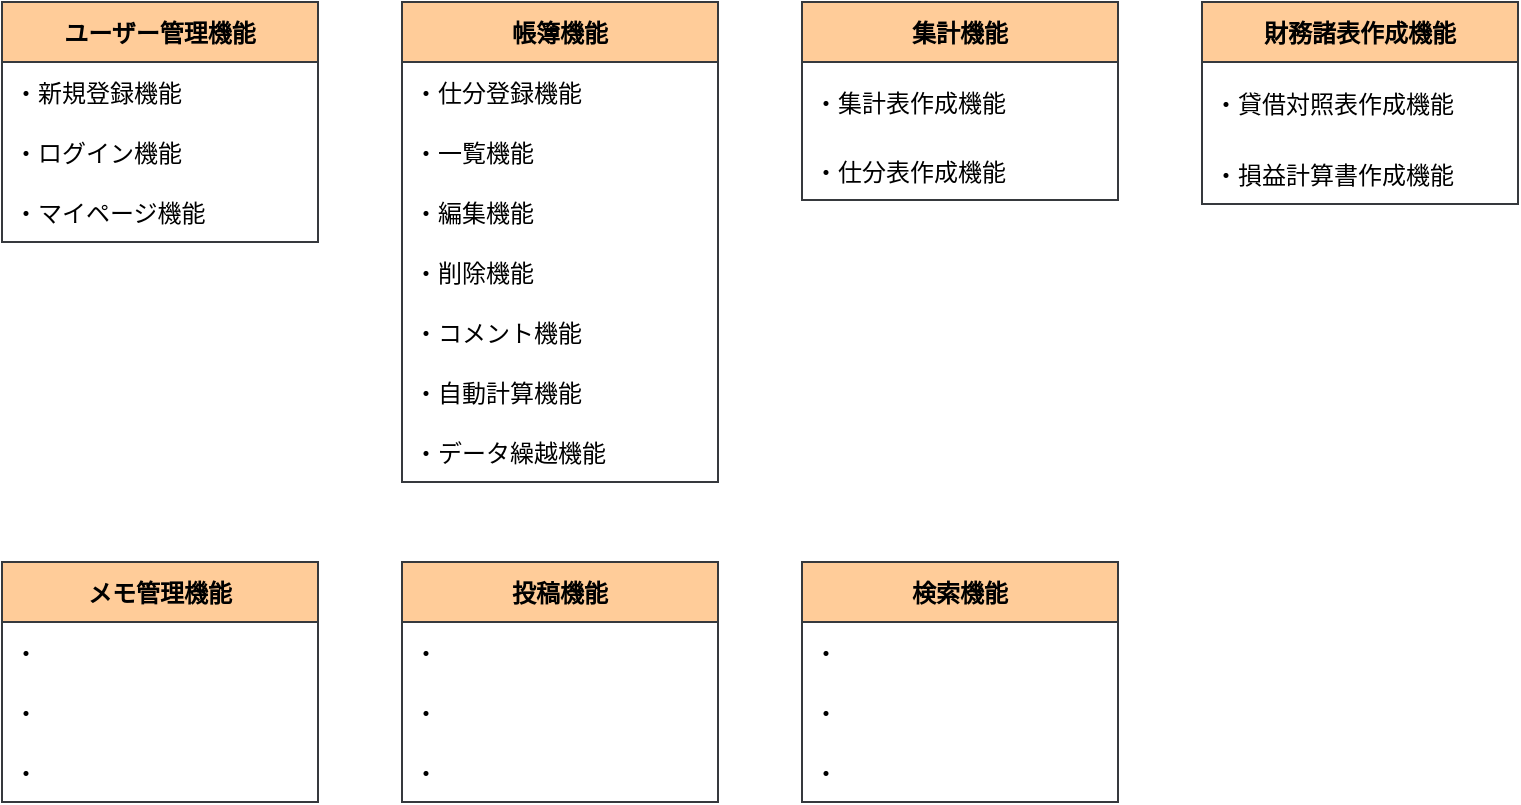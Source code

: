 <mxfile>
    <diagram id="p1u-OxG9MVdvy6Zr8ZLd" name="機能一覧">
        <mxGraphModel dx="543" dy="947" grid="1" gridSize="10" guides="1" tooltips="1" connect="1" arrows="1" fold="1" page="1" pageScale="1" pageWidth="827" pageHeight="1169" background="#ffffff" math="0" shadow="0">
            <root>
                <mxCell id="0"/>
                <mxCell id="1" parent="0"/>
                <mxCell id="6" value="ユーザー管理機能" style="swimlane;fontStyle=1;childLayout=stackLayout;horizontal=1;startSize=30;horizontalStack=0;resizeParent=1;resizeParentMax=0;resizeLast=0;collapsible=1;marginBottom=0;fontFamily=Helvetica;fontSize=12;strokeColor=#36393d;fillColor=#ffcc99;fontColor=#000000;" parent="1" vertex="1">
                    <mxGeometry x="40" y="200" width="158" height="120" as="geometry"/>
                </mxCell>
                <mxCell id="7" value="・新規登録機能" style="text;strokeColor=none;fillColor=none;align=left;verticalAlign=middle;spacingLeft=4;spacingRight=4;overflow=hidden;points=[[0,0.5],[1,0.5]];portConstraint=eastwest;rotatable=0;fontFamily=Helvetica;fontSize=12;fontColor=#000000;startSize=30;" parent="6" vertex="1">
                    <mxGeometry y="30" width="158" height="30" as="geometry"/>
                </mxCell>
                <mxCell id="8" value="・ログイン機能" style="text;strokeColor=none;fillColor=none;align=left;verticalAlign=middle;spacingLeft=4;spacingRight=4;overflow=hidden;points=[[0,0.5],[1,0.5]];portConstraint=eastwest;rotatable=0;fontFamily=Helvetica;fontSize=12;fontColor=#000000;startSize=30;" parent="6" vertex="1">
                    <mxGeometry y="60" width="158" height="30" as="geometry"/>
                </mxCell>
                <mxCell id="9" value="・マイページ機能" style="text;strokeColor=none;fillColor=none;align=left;verticalAlign=middle;spacingLeft=4;spacingRight=4;overflow=hidden;points=[[0,0.5],[1,0.5]];portConstraint=eastwest;rotatable=0;fontFamily=Helvetica;fontSize=12;fontColor=#000000;startSize=30;" parent="6" vertex="1">
                    <mxGeometry y="90" width="158" height="30" as="geometry"/>
                </mxCell>
                <mxCell id="10" value="財務諸表作成機能" style="swimlane;fontStyle=1;childLayout=stackLayout;horizontal=1;startSize=30;horizontalStack=0;resizeParent=1;resizeParentMax=0;resizeLast=0;collapsible=1;marginBottom=0;fontFamily=Helvetica;fontSize=12;strokeColor=#36393d;fillColor=#ffcc99;fontColor=#000000;" parent="1" vertex="1">
                    <mxGeometry x="640" y="200" width="158" height="101" as="geometry"/>
                </mxCell>
                <mxCell id="11" value="・貸借対照表作成機能" style="text;strokeColor=none;fillColor=none;align=left;verticalAlign=middle;spacingLeft=4;spacingRight=4;overflow=hidden;points=[[0,0.5],[1,0.5]];portConstraint=eastwest;rotatable=0;fontFamily=Helvetica;fontSize=12;fontColor=#000000;startSize=30;" parent="10" vertex="1">
                    <mxGeometry y="30" width="158" height="41" as="geometry"/>
                </mxCell>
                <mxCell id="12" value="・損益計算書作成機能" style="text;strokeColor=none;fillColor=none;align=left;verticalAlign=middle;spacingLeft=4;spacingRight=4;overflow=hidden;points=[[0,0.5],[1,0.5]];portConstraint=eastwest;rotatable=0;fontFamily=Helvetica;fontSize=12;fontColor=#000000;startSize=30;" parent="10" vertex="1">
                    <mxGeometry y="71" width="158" height="30" as="geometry"/>
                </mxCell>
                <mxCell id="14" value="帳簿機能" style="swimlane;fontStyle=1;childLayout=stackLayout;horizontal=1;startSize=30;horizontalStack=0;resizeParent=1;resizeParentMax=0;resizeLast=0;collapsible=1;marginBottom=0;fontFamily=Helvetica;fontSize=12;strokeColor=#36393d;fillColor=#ffcc99;fontColor=#000000;" parent="1" vertex="1">
                    <mxGeometry x="240" y="200" width="158" height="240" as="geometry"/>
                </mxCell>
                <mxCell id="15" value="・仕分登録機能" style="text;strokeColor=none;fillColor=none;align=left;verticalAlign=middle;spacingLeft=4;spacingRight=4;overflow=hidden;points=[[0,0.5],[1,0.5]];portConstraint=eastwest;rotatable=0;fontFamily=Helvetica;fontSize=12;fontColor=#000000;startSize=30;" parent="14" vertex="1">
                    <mxGeometry y="30" width="158" height="30" as="geometry"/>
                </mxCell>
                <mxCell id="16" value="・一覧機能" style="text;strokeColor=none;fillColor=none;align=left;verticalAlign=middle;spacingLeft=4;spacingRight=4;overflow=hidden;points=[[0,0.5],[1,0.5]];portConstraint=eastwest;rotatable=0;fontFamily=Helvetica;fontSize=12;fontColor=#000000;startSize=30;" parent="14" vertex="1">
                    <mxGeometry y="60" width="158" height="30" as="geometry"/>
                </mxCell>
                <mxCell id="17" value="・編集機能" style="text;strokeColor=none;fillColor=none;align=left;verticalAlign=middle;spacingLeft=4;spacingRight=4;overflow=hidden;points=[[0,0.5],[1,0.5]];portConstraint=eastwest;rotatable=0;fontFamily=Helvetica;fontSize=12;fontColor=#000000;startSize=30;" parent="14" vertex="1">
                    <mxGeometry y="90" width="158" height="30" as="geometry"/>
                </mxCell>
                <mxCell id="26" value="・削除機能" style="text;strokeColor=none;fillColor=none;align=left;verticalAlign=middle;spacingLeft=4;spacingRight=4;overflow=hidden;points=[[0,0.5],[1,0.5]];portConstraint=eastwest;rotatable=0;fontFamily=Helvetica;fontSize=12;fontColor=#000000;startSize=30;" parent="14" vertex="1">
                    <mxGeometry y="120" width="158" height="30" as="geometry"/>
                </mxCell>
                <mxCell id="27" value="・コメント機能" style="text;strokeColor=none;fillColor=none;align=left;verticalAlign=middle;spacingLeft=4;spacingRight=4;overflow=hidden;points=[[0,0.5],[1,0.5]];portConstraint=eastwest;rotatable=0;fontFamily=Helvetica;fontSize=12;fontColor=#000000;startSize=30;" parent="14" vertex="1">
                    <mxGeometry y="150" width="158" height="30" as="geometry"/>
                </mxCell>
                <mxCell id="28" value="・自動計算機能" style="text;strokeColor=none;fillColor=none;align=left;verticalAlign=middle;spacingLeft=4;spacingRight=4;overflow=hidden;points=[[0,0.5],[1,0.5]];portConstraint=eastwest;rotatable=0;fontFamily=Helvetica;fontSize=12;fontColor=#000000;startSize=30;" parent="14" vertex="1">
                    <mxGeometry y="180" width="158" height="30" as="geometry"/>
                </mxCell>
                <mxCell id="29" value="・データ繰越機能" style="text;strokeColor=none;fillColor=none;align=left;verticalAlign=middle;spacingLeft=4;spacingRight=4;overflow=hidden;points=[[0,0.5],[1,0.5]];portConstraint=eastwest;rotatable=0;fontFamily=Helvetica;fontSize=12;fontColor=#000000;startSize=30;" parent="14" vertex="1">
                    <mxGeometry y="210" width="158" height="30" as="geometry"/>
                </mxCell>
                <mxCell id="18" value="メモ管理機能" style="swimlane;fontStyle=1;childLayout=stackLayout;horizontal=1;startSize=30;horizontalStack=0;resizeParent=1;resizeParentMax=0;resizeLast=0;collapsible=1;marginBottom=0;fontFamily=Helvetica;fontSize=12;strokeColor=#36393d;fillColor=#ffcc99;fontColor=#000000;" parent="1" vertex="1">
                    <mxGeometry x="40" y="480" width="158" height="120" as="geometry"/>
                </mxCell>
                <mxCell id="19" value="・" style="text;strokeColor=none;fillColor=none;align=left;verticalAlign=middle;spacingLeft=4;spacingRight=4;overflow=hidden;points=[[0,0.5],[1,0.5]];portConstraint=eastwest;rotatable=0;fontFamily=Helvetica;fontSize=12;fontColor=#000000;startSize=30;" parent="18" vertex="1">
                    <mxGeometry y="30" width="158" height="30" as="geometry"/>
                </mxCell>
                <mxCell id="20" value="・" style="text;strokeColor=none;fillColor=none;align=left;verticalAlign=middle;spacingLeft=4;spacingRight=4;overflow=hidden;points=[[0,0.5],[1,0.5]];portConstraint=eastwest;rotatable=0;fontFamily=Helvetica;fontSize=12;fontColor=#000000;startSize=30;" parent="18" vertex="1">
                    <mxGeometry y="60" width="158" height="30" as="geometry"/>
                </mxCell>
                <mxCell id="21" value="・" style="text;strokeColor=none;fillColor=none;align=left;verticalAlign=middle;spacingLeft=4;spacingRight=4;overflow=hidden;points=[[0,0.5],[1,0.5]];portConstraint=eastwest;rotatable=0;fontFamily=Helvetica;fontSize=12;fontColor=#000000;startSize=30;" parent="18" vertex="1">
                    <mxGeometry y="90" width="158" height="30" as="geometry"/>
                </mxCell>
                <mxCell id="22" value="集計機能" style="swimlane;fontStyle=1;childLayout=stackLayout;horizontal=1;startSize=30;horizontalStack=0;resizeParent=1;resizeParentMax=0;resizeLast=0;collapsible=1;marginBottom=0;fontFamily=Helvetica;fontSize=12;strokeColor=#36393d;fillColor=#ffcc99;fontColor=#000000;" parent="1" vertex="1">
                    <mxGeometry x="440" y="200" width="158" height="99" as="geometry"/>
                </mxCell>
                <mxCell id="23" value="・集計表作成機能" style="text;strokeColor=none;fillColor=none;align=left;verticalAlign=middle;spacingLeft=4;spacingRight=4;overflow=hidden;points=[[0,0.5],[1,0.5]];portConstraint=eastwest;rotatable=0;fontFamily=Helvetica;fontSize=12;fontColor=#000000;startSize=30;" parent="22" vertex="1">
                    <mxGeometry y="30" width="158" height="40" as="geometry"/>
                </mxCell>
                <mxCell id="42" value="・仕分表作成機能" style="text;strokeColor=none;fillColor=none;align=left;verticalAlign=middle;spacingLeft=4;spacingRight=4;overflow=hidden;points=[[0,0.5],[1,0.5]];portConstraint=eastwest;rotatable=0;fontFamily=Helvetica;fontSize=12;fontColor=#000000;startSize=30;" vertex="1" parent="22">
                    <mxGeometry y="70" width="158" height="29" as="geometry"/>
                </mxCell>
                <mxCell id="30" value="投稿機能" style="swimlane;fontStyle=1;childLayout=stackLayout;horizontal=1;startSize=30;horizontalStack=0;resizeParent=1;resizeParentMax=0;resizeLast=0;collapsible=1;marginBottom=0;fontFamily=Helvetica;fontSize=12;strokeColor=#36393d;fillColor=#ffcc99;fontColor=#000000;" parent="1" vertex="1">
                    <mxGeometry x="240" y="480" width="158" height="120" as="geometry"/>
                </mxCell>
                <mxCell id="31" value="・" style="text;strokeColor=none;fillColor=none;align=left;verticalAlign=middle;spacingLeft=4;spacingRight=4;overflow=hidden;points=[[0,0.5],[1,0.5]];portConstraint=eastwest;rotatable=0;fontFamily=Helvetica;fontSize=12;fontColor=#000000;startSize=30;" parent="30" vertex="1">
                    <mxGeometry y="30" width="158" height="30" as="geometry"/>
                </mxCell>
                <mxCell id="32" value="・" style="text;strokeColor=none;fillColor=none;align=left;verticalAlign=middle;spacingLeft=4;spacingRight=4;overflow=hidden;points=[[0,0.5],[1,0.5]];portConstraint=eastwest;rotatable=0;fontFamily=Helvetica;fontSize=12;fontColor=#000000;startSize=30;" parent="30" vertex="1">
                    <mxGeometry y="60" width="158" height="30" as="geometry"/>
                </mxCell>
                <mxCell id="33" value="・" style="text;strokeColor=none;fillColor=none;align=left;verticalAlign=middle;spacingLeft=4;spacingRight=4;overflow=hidden;points=[[0,0.5],[1,0.5]];portConstraint=eastwest;rotatable=0;fontFamily=Helvetica;fontSize=12;fontColor=#000000;startSize=30;" parent="30" vertex="1">
                    <mxGeometry y="90" width="158" height="30" as="geometry"/>
                </mxCell>
                <mxCell id="38" value="検索機能" style="swimlane;fontStyle=1;childLayout=stackLayout;horizontal=1;startSize=30;horizontalStack=0;resizeParent=1;resizeParentMax=0;resizeLast=0;collapsible=1;marginBottom=0;fontFamily=Helvetica;fontSize=12;strokeColor=#36393d;fillColor=#ffcc99;fontColor=#000000;" parent="1" vertex="1">
                    <mxGeometry x="440" y="480" width="158" height="120" as="geometry"/>
                </mxCell>
                <mxCell id="39" value="・" style="text;strokeColor=none;fillColor=none;align=left;verticalAlign=middle;spacingLeft=4;spacingRight=4;overflow=hidden;points=[[0,0.5],[1,0.5]];portConstraint=eastwest;rotatable=0;fontFamily=Helvetica;fontSize=12;fontColor=#000000;startSize=30;" parent="38" vertex="1">
                    <mxGeometry y="30" width="158" height="30" as="geometry"/>
                </mxCell>
                <mxCell id="40" value="・" style="text;strokeColor=none;fillColor=none;align=left;verticalAlign=middle;spacingLeft=4;spacingRight=4;overflow=hidden;points=[[0,0.5],[1,0.5]];portConstraint=eastwest;rotatable=0;fontFamily=Helvetica;fontSize=12;fontColor=#000000;startSize=30;" parent="38" vertex="1">
                    <mxGeometry y="60" width="158" height="30" as="geometry"/>
                </mxCell>
                <mxCell id="41" value="・" style="text;strokeColor=none;fillColor=none;align=left;verticalAlign=middle;spacingLeft=4;spacingRight=4;overflow=hidden;points=[[0,0.5],[1,0.5]];portConstraint=eastwest;rotatable=0;fontFamily=Helvetica;fontSize=12;fontColor=#000000;startSize=30;" parent="38" vertex="1">
                    <mxGeometry y="90" width="158" height="30" as="geometry"/>
                </mxCell>
            </root>
        </mxGraphModel>
    </diagram>
    <diagram id="q282fwEJMZkLWkkRL0Ae" name="ER図">
        <mxGraphModel dx="855" dy="947" grid="1" gridSize="10" guides="1" tooltips="1" connect="1" arrows="1" fold="1" page="1" pageScale="1" pageWidth="827" pageHeight="1169" background="#ffffff" math="0" shadow="0">
            <root>
                <mxCell id="eegR__vz5L14NArXy21z-0"/>
                <mxCell id="eegR__vz5L14NArXy21z-1" parent="eegR__vz5L14NArXy21z-0"/>
                <mxCell id="YVtizu-NcN1rJHXgqdn3-43" style="edgeStyle=none;html=1;entryX=-0.002;entryY=-0.053;entryDx=0;entryDy=0;entryPerimeter=0;startArrow=ERone;startFill=0;endArrow=ERoneToMany;endFill=0;startSize=10;endSize=10;strokeColor=#000000;" edge="1" parent="eegR__vz5L14NArXy21z-1" target="YVtizu-NcN1rJHXgqdn3-31">
                    <mxGeometry relative="1" as="geometry">
                        <mxPoint x="420" y="280" as="sourcePoint"/>
                        <Array as="points">
                            <mxPoint x="420" y="478"/>
                        </Array>
                    </mxGeometry>
                </mxCell>
                <mxCell id="Yt50TK3ZC0SGg394hoFz-0" value="users" style="shape=table;startSize=30;container=1;collapsible=1;childLayout=tableLayout;fixedRows=1;rowLines=0;fontStyle=1;align=center;resizeLast=1;strokeColor=#36393d;fillColor=#cdeb8b;fontColor=#000000;portConstraintRotation=0;resizeLastRow=1;" parent="eegR__vz5L14NArXy21z-1" vertex="1">
                    <mxGeometry x="280" y="40" width="198" height="240" as="geometry"/>
                </mxCell>
                <mxCell id="Yt50TK3ZC0SGg394hoFz-1" value="" style="shape=partialRectangle;collapsible=0;dropTarget=0;pointerEvents=0;fillColor=none;top=0;left=0;bottom=1;right=0;points=[[0,0.5],[1,0.5]];portConstraint=eastwest;strokeColor=#000000;fontColor=#000000;" parent="Yt50TK3ZC0SGg394hoFz-0" vertex="1">
                    <mxGeometry y="30" width="198" height="30" as="geometry"/>
                </mxCell>
                <mxCell id="Yt50TK3ZC0SGg394hoFz-2" value="PK" style="shape=partialRectangle;connectable=0;fillColor=none;top=0;left=0;bottom=0;right=0;fontStyle=1;overflow=hidden;strokeColor=#000000;fontColor=#000000;" parent="Yt50TK3ZC0SGg394hoFz-1" vertex="1">
                    <mxGeometry width="30" height="30" as="geometry">
                        <mxRectangle width="30" height="30" as="alternateBounds"/>
                    </mxGeometry>
                </mxCell>
                <mxCell id="Yt50TK3ZC0SGg394hoFz-3" value="user_id" style="shape=partialRectangle;connectable=0;fillColor=none;top=0;left=0;bottom=0;right=0;align=left;spacingLeft=6;fontStyle=5;overflow=hidden;strokeColor=#000000;fontColor=#000000;" parent="Yt50TK3ZC0SGg394hoFz-1" vertex="1">
                    <mxGeometry x="30" width="168" height="30" as="geometry">
                        <mxRectangle width="168" height="30" as="alternateBounds"/>
                    </mxGeometry>
                </mxCell>
                <mxCell id="Yt50TK3ZC0SGg394hoFz-4" value="" style="shape=partialRectangle;collapsible=0;dropTarget=0;pointerEvents=0;fillColor=none;top=0;left=0;bottom=0;right=0;points=[[0,0.5],[1,0.5]];portConstraint=eastwest;strokeColor=#000000;fontColor=#000000;" parent="Yt50TK3ZC0SGg394hoFz-0" vertex="1">
                    <mxGeometry y="60" width="198" height="30" as="geometry"/>
                </mxCell>
                <mxCell id="Yt50TK3ZC0SGg394hoFz-5" value="" style="shape=partialRectangle;connectable=0;fillColor=none;top=0;left=0;bottom=0;right=0;editable=1;overflow=hidden;strokeColor=#000000;fontColor=#000000;" parent="Yt50TK3ZC0SGg394hoFz-4" vertex="1">
                    <mxGeometry width="30" height="30" as="geometry">
                        <mxRectangle width="30" height="30" as="alternateBounds"/>
                    </mxGeometry>
                </mxCell>
                <mxCell id="Yt50TK3ZC0SGg394hoFz-6" value="nickname" style="shape=partialRectangle;connectable=0;fillColor=none;top=0;left=0;bottom=0;right=0;align=left;spacingLeft=6;overflow=hidden;strokeColor=#000000;fontColor=#000000;" parent="Yt50TK3ZC0SGg394hoFz-4" vertex="1">
                    <mxGeometry x="30" width="168" height="30" as="geometry">
                        <mxRectangle width="168" height="30" as="alternateBounds"/>
                    </mxGeometry>
                </mxCell>
                <mxCell id="YVtizu-NcN1rJHXgqdn3-7" value="" style="shape=partialRectangle;collapsible=0;dropTarget=0;pointerEvents=0;fillColor=none;top=0;left=0;bottom=0;right=0;points=[[0,0.5],[1,0.5]];portConstraint=eastwest;strokeColor=#000000;fontColor=#000000;" vertex="1" parent="Yt50TK3ZC0SGg394hoFz-0">
                    <mxGeometry y="90" width="198" height="30" as="geometry"/>
                </mxCell>
                <mxCell id="YVtizu-NcN1rJHXgqdn3-8" value="" style="shape=partialRectangle;connectable=0;fillColor=none;top=0;left=0;bottom=0;right=0;editable=1;overflow=hidden;strokeColor=#000000;fontColor=#000000;" vertex="1" parent="YVtizu-NcN1rJHXgqdn3-7">
                    <mxGeometry width="30" height="30" as="geometry">
                        <mxRectangle width="30" height="30" as="alternateBounds"/>
                    </mxGeometry>
                </mxCell>
                <mxCell id="YVtizu-NcN1rJHXgqdn3-9" value="email" style="shape=partialRectangle;connectable=0;fillColor=none;top=0;left=0;bottom=0;right=0;align=left;spacingLeft=6;overflow=hidden;strokeColor=#000000;fontColor=#000000;" vertex="1" parent="YVtizu-NcN1rJHXgqdn3-7">
                    <mxGeometry x="30" width="168" height="30" as="geometry">
                        <mxRectangle width="168" height="30" as="alternateBounds"/>
                    </mxGeometry>
                </mxCell>
                <mxCell id="Yt50TK3ZC0SGg394hoFz-10" value="" style="shape=partialRectangle;collapsible=0;dropTarget=0;pointerEvents=0;fillColor=none;top=0;left=0;bottom=0;right=0;points=[[0,0.5],[1,0.5]];portConstraint=eastwest;strokeColor=#000000;fontColor=#000000;" parent="Yt50TK3ZC0SGg394hoFz-0" vertex="1">
                    <mxGeometry y="120" width="198" height="40" as="geometry"/>
                </mxCell>
                <mxCell id="Yt50TK3ZC0SGg394hoFz-11" value="" style="shape=partialRectangle;connectable=0;fillColor=none;top=0;left=0;bottom=0;right=0;editable=1;overflow=hidden;strokeColor=#000000;fontColor=#000000;" parent="Yt50TK3ZC0SGg394hoFz-10" vertex="1">
                    <mxGeometry width="30" height="40" as="geometry">
                        <mxRectangle width="30" height="40" as="alternateBounds"/>
                    </mxGeometry>
                </mxCell>
                <mxCell id="Yt50TK3ZC0SGg394hoFz-12" value="encrypted_password" style="shape=partialRectangle;connectable=0;fillColor=none;top=0;left=0;bottom=0;right=0;align=left;spacingLeft=6;overflow=hidden;strokeColor=#000000;fontColor=#000000;" parent="Yt50TK3ZC0SGg394hoFz-10" vertex="1">
                    <mxGeometry x="30" width="168" height="40" as="geometry">
                        <mxRectangle width="168" height="40" as="alternateBounds"/>
                    </mxGeometry>
                </mxCell>
                <mxCell id="Yt50TK3ZC0SGg394hoFz-39" style="shape=partialRectangle;collapsible=0;dropTarget=0;pointerEvents=0;fillColor=none;top=0;left=0;bottom=0;right=0;points=[[0,0.5],[1,0.5]];portConstraint=eastwest;strokeColor=#000000;fontColor=#000000;" parent="Yt50TK3ZC0SGg394hoFz-0" vertex="1">
                    <mxGeometry y="160" width="198" height="40" as="geometry"/>
                </mxCell>
                <mxCell id="Yt50TK3ZC0SGg394hoFz-40" style="shape=partialRectangle;connectable=0;fillColor=none;top=0;left=0;bottom=0;right=0;editable=1;overflow=hidden;strokeColor=#000000;fontColor=#000000;" parent="Yt50TK3ZC0SGg394hoFz-39" vertex="1">
                    <mxGeometry width="30" height="40" as="geometry">
                        <mxRectangle width="30" height="40" as="alternateBounds"/>
                    </mxGeometry>
                </mxCell>
                <mxCell id="Yt50TK3ZC0SGg394hoFz-41" value="age_id" style="shape=partialRectangle;connectable=0;fillColor=none;top=0;left=0;bottom=0;right=0;align=left;spacingLeft=6;overflow=hidden;strokeColor=#000000;fontColor=#000000;" parent="Yt50TK3ZC0SGg394hoFz-39" vertex="1">
                    <mxGeometry x="30" width="168" height="40" as="geometry">
                        <mxRectangle width="168" height="40" as="alternateBounds"/>
                    </mxGeometry>
                </mxCell>
                <mxCell id="Yt50TK3ZC0SGg394hoFz-42" style="shape=partialRectangle;collapsible=0;dropTarget=0;pointerEvents=0;fillColor=none;top=0;left=0;bottom=0;right=0;points=[[0,0.5],[1,0.5]];portConstraint=eastwest;strokeColor=#000000;fontColor=#000000;" parent="Yt50TK3ZC0SGg394hoFz-0" vertex="1">
                    <mxGeometry y="200" width="198" height="40" as="geometry"/>
                </mxCell>
                <mxCell id="Yt50TK3ZC0SGg394hoFz-43" style="shape=partialRectangle;connectable=0;fillColor=none;top=0;left=0;bottom=0;right=0;editable=1;overflow=hidden;strokeColor=#000000;fontColor=#000000;" parent="Yt50TK3ZC0SGg394hoFz-42" vertex="1">
                    <mxGeometry width="30" height="40" as="geometry">
                        <mxRectangle width="30" height="40" as="alternateBounds"/>
                    </mxGeometry>
                </mxCell>
                <mxCell id="Yt50TK3ZC0SGg394hoFz-44" value="category_id" style="shape=partialRectangle;connectable=0;fillColor=none;top=0;left=0;bottom=0;right=0;align=left;spacingLeft=6;overflow=hidden;strokeColor=#000000;fontColor=#000000;" parent="Yt50TK3ZC0SGg394hoFz-42" vertex="1">
                    <mxGeometry x="30" width="168" height="40" as="geometry">
                        <mxRectangle width="168" height="40" as="alternateBounds"/>
                    </mxGeometry>
                </mxCell>
                <mxCell id="Yt50TK3ZC0SGg394hoFz-13" value="informations　" style="shape=table;startSize=30;container=1;collapsible=1;childLayout=tableLayout;fixedRows=1;rowLines=0;fontStyle=1;align=center;resizeLast=1;strokeColor=#36393d;fillColor=#cdeb8b;fontColor=#000000;portConstraintRotation=0;resizeLastRow=1;" parent="eegR__vz5L14NArXy21z-1" vertex="1">
                    <mxGeometry x="40" y="230" width="198" height="240" as="geometry"/>
                </mxCell>
                <mxCell id="Yt50TK3ZC0SGg394hoFz-14" value="" style="shape=partialRectangle;collapsible=0;dropTarget=0;pointerEvents=0;fillColor=none;top=0;left=0;bottom=1;right=0;points=[[0,0.5],[1,0.5]];portConstraint=eastwest;strokeColor=#000000;fontColor=#000000;" parent="Yt50TK3ZC0SGg394hoFz-13" vertex="1">
                    <mxGeometry y="30" width="198" height="30" as="geometry"/>
                </mxCell>
                <mxCell id="Yt50TK3ZC0SGg394hoFz-15" value="PK" style="shape=partialRectangle;connectable=0;fillColor=none;top=0;left=0;bottom=0;right=0;fontStyle=1;overflow=hidden;strokeColor=#000000;fontColor=#000000;" parent="Yt50TK3ZC0SGg394hoFz-14" vertex="1">
                    <mxGeometry width="30" height="30" as="geometry">
                        <mxRectangle width="30" height="30" as="alternateBounds"/>
                    </mxGeometry>
                </mxCell>
                <mxCell id="Yt50TK3ZC0SGg394hoFz-16" value="information_id" style="shape=partialRectangle;connectable=0;fillColor=none;top=0;left=0;bottom=0;right=0;align=left;spacingLeft=6;fontStyle=5;overflow=hidden;strokeColor=#000000;fontColor=#000000;" parent="Yt50TK3ZC0SGg394hoFz-14" vertex="1">
                    <mxGeometry x="30" width="168" height="30" as="geometry">
                        <mxRectangle width="168" height="30" as="alternateBounds"/>
                    </mxGeometry>
                </mxCell>
                <mxCell id="Yt50TK3ZC0SGg394hoFz-17" value="" style="shape=partialRectangle;collapsible=0;dropTarget=0;pointerEvents=0;fillColor=none;top=0;left=0;bottom=0;right=0;points=[[0,0.5],[1,0.5]];portConstraint=eastwest;strokeColor=#000000;fontColor=#000000;" parent="Yt50TK3ZC0SGg394hoFz-13" vertex="1">
                    <mxGeometry y="60" width="198" height="30" as="geometry"/>
                </mxCell>
                <mxCell id="Yt50TK3ZC0SGg394hoFz-18" value="" style="shape=partialRectangle;connectable=0;fillColor=none;top=0;left=0;bottom=0;right=0;editable=1;overflow=hidden;strokeColor=#000000;fontColor=#000000;" parent="Yt50TK3ZC0SGg394hoFz-17" vertex="1">
                    <mxGeometry width="30" height="30" as="geometry">
                        <mxRectangle width="30" height="30" as="alternateBounds"/>
                    </mxGeometry>
                </mxCell>
                <mxCell id="Yt50TK3ZC0SGg394hoFz-19" value="shisan_balance" style="shape=partialRectangle;connectable=0;fillColor=none;top=0;left=0;bottom=0;right=0;align=left;spacingLeft=6;overflow=hidden;strokeColor=#000000;fontColor=#000000;" parent="Yt50TK3ZC0SGg394hoFz-17" vertex="1">
                    <mxGeometry x="30" width="168" height="30" as="geometry">
                        <mxRectangle width="168" height="30" as="alternateBounds"/>
                    </mxGeometry>
                </mxCell>
                <mxCell id="Yt50TK3ZC0SGg394hoFz-20" value="" style="shape=partialRectangle;collapsible=0;dropTarget=0;pointerEvents=0;fillColor=none;top=0;left=0;bottom=0;right=0;points=[[0,0.5],[1,0.5]];portConstraint=eastwest;strokeColor=#000000;fontColor=#000000;" parent="Yt50TK3ZC0SGg394hoFz-13" vertex="1">
                    <mxGeometry y="90" width="198" height="30" as="geometry"/>
                </mxCell>
                <mxCell id="Yt50TK3ZC0SGg394hoFz-21" value="" style="shape=partialRectangle;connectable=0;fillColor=none;top=0;left=0;bottom=0;right=0;editable=1;overflow=hidden;strokeColor=#000000;fontColor=#000000;" parent="Yt50TK3ZC0SGg394hoFz-20" vertex="1">
                    <mxGeometry width="30" height="30" as="geometry">
                        <mxRectangle width="30" height="30" as="alternateBounds"/>
                    </mxGeometry>
                </mxCell>
                <mxCell id="Yt50TK3ZC0SGg394hoFz-22" value="fusai_balance" style="shape=partialRectangle;connectable=0;fillColor=none;top=0;left=0;bottom=0;right=0;align=left;spacingLeft=6;overflow=hidden;strokeColor=#000000;fontColor=#000000;" parent="Yt50TK3ZC0SGg394hoFz-20" vertex="1">
                    <mxGeometry x="30" width="168" height="30" as="geometry">
                        <mxRectangle width="168" height="30" as="alternateBounds"/>
                    </mxGeometry>
                </mxCell>
                <mxCell id="Yt50TK3ZC0SGg394hoFz-23" value="" style="shape=partialRectangle;collapsible=0;dropTarget=0;pointerEvents=0;fillColor=none;top=0;left=0;bottom=0;right=0;points=[[0,0.5],[1,0.5]];portConstraint=eastwest;strokeColor=#000000;fontColor=#000000;" parent="Yt50TK3ZC0SGg394hoFz-13" vertex="1">
                    <mxGeometry y="120" width="198" height="40" as="geometry"/>
                </mxCell>
                <mxCell id="Yt50TK3ZC0SGg394hoFz-24" value="" style="shape=partialRectangle;connectable=0;fillColor=none;top=0;left=0;bottom=0;right=0;editable=1;overflow=hidden;strokeColor=#000000;fontColor=#000000;" parent="Yt50TK3ZC0SGg394hoFz-23" vertex="1">
                    <mxGeometry width="30" height="40" as="geometry">
                        <mxRectangle width="30" height="40" as="alternateBounds"/>
                    </mxGeometry>
                </mxCell>
                <mxCell id="Yt50TK3ZC0SGg394hoFz-25" value="shisan_id" style="shape=partialRectangle;connectable=0;fillColor=none;top=0;left=0;bottom=0;right=0;align=left;spacingLeft=6;overflow=hidden;strokeColor=#000000;fontColor=#000000;" parent="Yt50TK3ZC0SGg394hoFz-23" vertex="1">
                    <mxGeometry x="30" width="168" height="40" as="geometry">
                        <mxRectangle width="168" height="40" as="alternateBounds"/>
                    </mxGeometry>
                </mxCell>
                <mxCell id="YVtizu-NcN1rJHXgqdn3-4" style="shape=partialRectangle;collapsible=0;dropTarget=0;pointerEvents=0;fillColor=none;top=0;left=0;bottom=0;right=0;points=[[0,0.5],[1,0.5]];portConstraint=eastwest;strokeColor=#000000;fontColor=#000000;" vertex="1" parent="Yt50TK3ZC0SGg394hoFz-13">
                    <mxGeometry y="160" width="198" height="40" as="geometry"/>
                </mxCell>
                <mxCell id="YVtizu-NcN1rJHXgqdn3-5" style="shape=partialRectangle;connectable=0;fillColor=none;top=0;left=0;bottom=0;right=0;editable=1;overflow=hidden;strokeColor=#000000;fontColor=#000000;" vertex="1" parent="YVtizu-NcN1rJHXgqdn3-4">
                    <mxGeometry width="30" height="40" as="geometry">
                        <mxRectangle width="30" height="40" as="alternateBounds"/>
                    </mxGeometry>
                </mxCell>
                <mxCell id="YVtizu-NcN1rJHXgqdn3-6" value="fusai_id" style="shape=partialRectangle;connectable=0;fillColor=none;top=0;left=0;bottom=0;right=0;align=left;spacingLeft=6;overflow=hidden;strokeColor=#000000;fontColor=#000000;" vertex="1" parent="YVtizu-NcN1rJHXgqdn3-4">
                    <mxGeometry x="30" width="168" height="40" as="geometry">
                        <mxRectangle width="168" height="40" as="alternateBounds"/>
                    </mxGeometry>
                </mxCell>
                <mxCell id="YVtizu-NcN1rJHXgqdn3-1" style="shape=partialRectangle;collapsible=0;dropTarget=0;pointerEvents=0;fillColor=none;top=0;left=0;bottom=0;right=0;points=[[0,0.5],[1,0.5]];portConstraint=eastwest;strokeColor=#000000;fontColor=#000000;" vertex="1" parent="Yt50TK3ZC0SGg394hoFz-13">
                    <mxGeometry y="200" width="198" height="40" as="geometry"/>
                </mxCell>
                <mxCell id="YVtizu-NcN1rJHXgqdn3-2" value="FK" style="shape=partialRectangle;connectable=0;fillColor=none;top=0;left=0;bottom=0;right=0;editable=1;overflow=hidden;strokeColor=#000000;fontColor=#000000;" vertex="1" parent="YVtizu-NcN1rJHXgqdn3-1">
                    <mxGeometry width="30" height="40" as="geometry">
                        <mxRectangle width="30" height="40" as="alternateBounds"/>
                    </mxGeometry>
                </mxCell>
                <mxCell id="YVtizu-NcN1rJHXgqdn3-3" value="user_id" style="shape=partialRectangle;connectable=0;fillColor=none;top=0;left=0;bottom=0;right=0;align=left;spacingLeft=6;overflow=hidden;strokeColor=#000000;fontColor=#000000;" vertex="1" parent="YVtizu-NcN1rJHXgqdn3-1">
                    <mxGeometry x="30" width="168" height="40" as="geometry">
                        <mxRectangle width="168" height="40" as="alternateBounds"/>
                    </mxGeometry>
                </mxCell>
                <mxCell id="Yt50TK3ZC0SGg394hoFz-26" value="incomes" style="shape=table;startSize=30;container=1;collapsible=1;childLayout=tableLayout;fixedRows=1;rowLines=0;fontStyle=1;align=center;resizeLast=1;strokeColor=#36393d;fillColor=#cdeb8b;fontColor=#000000;portConstraintRotation=0;resizeLastRow=1;" parent="eegR__vz5L14NArXy21z-1" vertex="1">
                    <mxGeometry x="600" y="40" width="198" height="250" as="geometry"/>
                </mxCell>
                <mxCell id="Yt50TK3ZC0SGg394hoFz-27" value="" style="shape=partialRectangle;collapsible=0;dropTarget=0;pointerEvents=0;fillColor=none;top=0;left=0;bottom=1;right=0;points=[[0,0.5],[1,0.5]];portConstraint=eastwest;strokeColor=#000000;fontColor=#000000;" parent="Yt50TK3ZC0SGg394hoFz-26" vertex="1">
                    <mxGeometry y="30" width="198" height="30" as="geometry"/>
                </mxCell>
                <mxCell id="Yt50TK3ZC0SGg394hoFz-28" value="PK" style="shape=partialRectangle;connectable=0;fillColor=none;top=0;left=0;bottom=0;right=0;fontStyle=1;overflow=hidden;strokeColor=#000000;fontColor=#000000;" parent="Yt50TK3ZC0SGg394hoFz-27" vertex="1">
                    <mxGeometry width="30" height="30" as="geometry">
                        <mxRectangle width="30" height="30" as="alternateBounds"/>
                    </mxGeometry>
                </mxCell>
                <mxCell id="Yt50TK3ZC0SGg394hoFz-29" value="records_id" style="shape=partialRectangle;connectable=0;fillColor=none;top=0;left=0;bottom=0;right=0;align=left;spacingLeft=6;fontStyle=5;overflow=hidden;strokeColor=#000000;fontColor=#000000;" parent="Yt50TK3ZC0SGg394hoFz-27" vertex="1">
                    <mxGeometry x="30" width="168" height="30" as="geometry">
                        <mxRectangle width="168" height="30" as="alternateBounds"/>
                    </mxGeometry>
                </mxCell>
                <mxCell id="Yt50TK3ZC0SGg394hoFz-30" value="" style="shape=partialRectangle;collapsible=0;dropTarget=0;pointerEvents=0;fillColor=none;top=0;left=0;bottom=0;right=0;points=[[0,0.5],[1,0.5]];portConstraint=eastwest;strokeColor=#000000;fontColor=#000000;" parent="Yt50TK3ZC0SGg394hoFz-26" vertex="1">
                    <mxGeometry y="60" width="198" height="30" as="geometry"/>
                </mxCell>
                <mxCell id="Yt50TK3ZC0SGg394hoFz-31" value="" style="shape=partialRectangle;connectable=0;fillColor=none;top=0;left=0;bottom=0;right=0;editable=1;overflow=hidden;strokeColor=#000000;fontColor=#000000;" parent="Yt50TK3ZC0SGg394hoFz-30" vertex="1">
                    <mxGeometry width="30" height="30" as="geometry">
                        <mxRectangle width="30" height="30" as="alternateBounds"/>
                    </mxGeometry>
                </mxCell>
                <mxCell id="Yt50TK3ZC0SGg394hoFz-32" value="income_enn" style="shape=partialRectangle;connectable=0;fillColor=none;top=0;left=0;bottom=0;right=0;align=left;spacingLeft=6;overflow=hidden;strokeColor=#000000;fontColor=#000000;" parent="Yt50TK3ZC0SGg394hoFz-30" vertex="1">
                    <mxGeometry x="30" width="168" height="30" as="geometry">
                        <mxRectangle width="168" height="30" as="alternateBounds"/>
                    </mxGeometry>
                </mxCell>
                <mxCell id="Yt50TK3ZC0SGg394hoFz-33" value="" style="shape=partialRectangle;collapsible=0;dropTarget=0;pointerEvents=0;fillColor=none;top=0;left=0;bottom=0;right=0;points=[[0,0.5],[1,0.5]];portConstraint=eastwest;strokeColor=#000000;fontColor=#000000;" parent="Yt50TK3ZC0SGg394hoFz-26" vertex="1">
                    <mxGeometry y="90" width="198" height="30" as="geometry"/>
                </mxCell>
                <mxCell id="Yt50TK3ZC0SGg394hoFz-34" value="" style="shape=partialRectangle;connectable=0;fillColor=none;top=0;left=0;bottom=0;right=0;editable=1;overflow=hidden;strokeColor=#000000;fontColor=#000000;" parent="Yt50TK3ZC0SGg394hoFz-33" vertex="1">
                    <mxGeometry width="30" height="30" as="geometry">
                        <mxRectangle width="30" height="30" as="alternateBounds"/>
                    </mxGeometry>
                </mxCell>
                <mxCell id="Yt50TK3ZC0SGg394hoFz-35" value="income_debit" style="shape=partialRectangle;connectable=0;fillColor=none;top=0;left=0;bottom=0;right=0;align=left;spacingLeft=6;overflow=hidden;strokeColor=#000000;fontColor=#000000;" parent="Yt50TK3ZC0SGg394hoFz-33" vertex="1">
                    <mxGeometry x="30" width="168" height="30" as="geometry">
                        <mxRectangle width="168" height="30" as="alternateBounds"/>
                    </mxGeometry>
                </mxCell>
                <mxCell id="YVtizu-NcN1rJHXgqdn3-14" style="shape=partialRectangle;collapsible=0;dropTarget=0;pointerEvents=0;fillColor=none;top=0;left=0;bottom=0;right=0;points=[[0,0.5],[1,0.5]];portConstraint=eastwest;strokeColor=#000000;fontColor=#000000;" vertex="1" parent="Yt50TK3ZC0SGg394hoFz-26">
                    <mxGeometry y="120" width="198" height="30" as="geometry"/>
                </mxCell>
                <mxCell id="YVtizu-NcN1rJHXgqdn3-15" style="shape=partialRectangle;connectable=0;fillColor=none;top=0;left=0;bottom=0;right=0;editable=1;overflow=hidden;strokeColor=#000000;fontColor=#000000;" vertex="1" parent="YVtizu-NcN1rJHXgqdn3-14">
                    <mxGeometry width="30" height="30" as="geometry">
                        <mxRectangle width="30" height="30" as="alternateBounds"/>
                    </mxGeometry>
                </mxCell>
                <mxCell id="YVtizu-NcN1rJHXgqdn3-16" value="income_credit" style="shape=partialRectangle;connectable=0;fillColor=none;top=0;left=0;bottom=0;right=0;align=left;spacingLeft=6;overflow=hidden;strokeColor=#000000;fontColor=#000000;" vertex="1" parent="YVtizu-NcN1rJHXgqdn3-14">
                    <mxGeometry x="30" width="168" height="30" as="geometry">
                        <mxRectangle width="168" height="30" as="alternateBounds"/>
                    </mxGeometry>
                </mxCell>
                <mxCell id="YVtizu-NcN1rJHXgqdn3-11" style="shape=partialRectangle;collapsible=0;dropTarget=0;pointerEvents=0;fillColor=none;top=0;left=0;bottom=0;right=0;points=[[0,0.5],[1,0.5]];portConstraint=eastwest;strokeColor=#000000;fontColor=#000000;" vertex="1" parent="Yt50TK3ZC0SGg394hoFz-26">
                    <mxGeometry y="150" width="198" height="30" as="geometry"/>
                </mxCell>
                <mxCell id="YVtizu-NcN1rJHXgqdn3-12" style="shape=partialRectangle;connectable=0;fillColor=none;top=0;left=0;bottom=0;right=0;editable=1;overflow=hidden;strokeColor=#000000;fontColor=#000000;" vertex="1" parent="YVtizu-NcN1rJHXgqdn3-11">
                    <mxGeometry width="30" height="30" as="geometry">
                        <mxRectangle width="30" height="30" as="alternateBounds"/>
                    </mxGeometry>
                </mxCell>
                <mxCell id="YVtizu-NcN1rJHXgqdn3-13" value="shisan_id" style="shape=partialRectangle;connectable=0;fillColor=none;top=0;left=0;bottom=0;right=0;align=left;spacingLeft=6;overflow=hidden;strokeColor=#000000;fontColor=#000000;" vertex="1" parent="YVtizu-NcN1rJHXgqdn3-11">
                    <mxGeometry x="30" width="168" height="30" as="geometry">
                        <mxRectangle width="168" height="30" as="alternateBounds"/>
                    </mxGeometry>
                </mxCell>
                <mxCell id="YVtizu-NcN1rJHXgqdn3-17" style="shape=partialRectangle;collapsible=0;dropTarget=0;pointerEvents=0;fillColor=none;top=0;left=0;bottom=0;right=0;points=[[0,0.5],[1,0.5]];portConstraint=eastwest;strokeColor=#000000;fontColor=#000000;" vertex="1" parent="Yt50TK3ZC0SGg394hoFz-26">
                    <mxGeometry y="180" width="198" height="30" as="geometry"/>
                </mxCell>
                <mxCell id="YVtizu-NcN1rJHXgqdn3-18" style="shape=partialRectangle;connectable=0;fillColor=none;top=0;left=0;bottom=0;right=0;editable=1;overflow=hidden;strokeColor=#000000;fontColor=#000000;" vertex="1" parent="YVtizu-NcN1rJHXgqdn3-17">
                    <mxGeometry width="30" height="30" as="geometry">
                        <mxRectangle width="30" height="30" as="alternateBounds"/>
                    </mxGeometry>
                </mxCell>
                <mxCell id="YVtizu-NcN1rJHXgqdn3-19" value="shunyu_id" style="shape=partialRectangle;connectable=0;fillColor=none;top=0;left=0;bottom=0;right=0;align=left;spacingLeft=6;overflow=hidden;strokeColor=#000000;fontColor=#000000;" vertex="1" parent="YVtizu-NcN1rJHXgqdn3-17">
                    <mxGeometry x="30" width="168" height="30" as="geometry">
                        <mxRectangle width="168" height="30" as="alternateBounds"/>
                    </mxGeometry>
                </mxCell>
                <mxCell id="Yt50TK3ZC0SGg394hoFz-36" value="" style="shape=partialRectangle;collapsible=0;dropTarget=0;pointerEvents=0;fillColor=none;top=0;left=0;bottom=0;right=0;points=[[0,0.5],[1,0.5]];portConstraint=eastwest;strokeColor=#000000;fontColor=#000000;" parent="Yt50TK3ZC0SGg394hoFz-26" vertex="1">
                    <mxGeometry y="210" width="198" height="40" as="geometry"/>
                </mxCell>
                <mxCell id="Yt50TK3ZC0SGg394hoFz-37" value="FK" style="shape=partialRectangle;connectable=0;fillColor=none;top=0;left=0;bottom=0;right=0;editable=1;overflow=hidden;strokeColor=#000000;fontColor=#000000;" parent="Yt50TK3ZC0SGg394hoFz-36" vertex="1">
                    <mxGeometry width="30" height="40" as="geometry">
                        <mxRectangle width="30" height="40" as="alternateBounds"/>
                    </mxGeometry>
                </mxCell>
                <mxCell id="Yt50TK3ZC0SGg394hoFz-38" value="user_id" style="shape=partialRectangle;connectable=0;fillColor=none;top=0;left=0;bottom=0;right=0;align=left;spacingLeft=6;overflow=hidden;strokeColor=#000000;fontColor=#000000;" parent="Yt50TK3ZC0SGg394hoFz-36" vertex="1">
                    <mxGeometry x="30" width="168" height="40" as="geometry">
                        <mxRectangle width="168" height="40" as="alternateBounds"/>
                    </mxGeometry>
                </mxCell>
                <mxCell id="xFn7T02xFGm8urE7_dDy-0" style="edgeStyle=none;html=1;entryX=0;entryY=0.5;entryDx=0;entryDy=0;startArrow=ERone;startFill=0;endArrow=ERoneToMany;endFill=0;strokeColor=#000000;endSize=10;startSize=10;" parent="eegR__vz5L14NArXy21z-1" source="Yt50TK3ZC0SGg394hoFz-7" target="Yt50TK3ZC0SGg394hoFz-33" edge="1">
                    <mxGeometry relative="1" as="geometry"/>
                </mxCell>
                <mxCell id="YVtizu-NcN1rJHXgqdn3-10" style="edgeStyle=none;html=1;entryX=0.5;entryY=0;entryDx=0;entryDy=0;strokeColor=#000000;startArrow=ERone;startFill=0;endArrow=ERone;endFill=0;endSize=10;startSize=10;" edge="1" parent="eegR__vz5L14NArXy21z-1" source="YVtizu-NcN1rJHXgqdn3-7" target="Yt50TK3ZC0SGg394hoFz-13">
                    <mxGeometry relative="1" as="geometry">
                        <Array as="points">
                            <mxPoint x="139" y="145"/>
                        </Array>
                    </mxGeometry>
                </mxCell>
                <mxCell id="YVtizu-NcN1rJHXgqdn3-20" style="edgeStyle=none;html=1;entryX=0;entryY=0.5;entryDx=0;entryDy=0;startArrow=ERone;startFill=0;endArrow=ERoneToMany;endFill=0;startSize=10;endSize=10;strokeColor=#000000;" edge="1" parent="eegR__vz5L14NArXy21z-1" source="YVtizu-NcN1rJHXgqdn3-7" target="Yt50TK3ZC0SGg394hoFz-33">
                    <mxGeometry relative="1" as="geometry"/>
                </mxCell>
                <mxCell id="YVtizu-NcN1rJHXgqdn3-21" value="expenses" style="shape=table;startSize=30;container=1;collapsible=1;childLayout=tableLayout;fixedRows=1;rowLines=0;fontStyle=1;align=center;resizeLast=1;strokeColor=#36393d;fillColor=#cdeb8b;fontColor=#000000;portConstraintRotation=0;resizeLastRow=1;" vertex="1" parent="eegR__vz5L14NArXy21z-1">
                    <mxGeometry x="600" y="360" width="198" height="250" as="geometry"/>
                </mxCell>
                <mxCell id="YVtizu-NcN1rJHXgqdn3-22" value="" style="shape=partialRectangle;collapsible=0;dropTarget=0;pointerEvents=0;fillColor=none;top=0;left=0;bottom=1;right=0;points=[[0,0.5],[1,0.5]];portConstraint=eastwest;strokeColor=#000000;fontColor=#000000;" vertex="1" parent="YVtizu-NcN1rJHXgqdn3-21">
                    <mxGeometry y="30" width="198" height="30" as="geometry"/>
                </mxCell>
                <mxCell id="YVtizu-NcN1rJHXgqdn3-23" value="PK" style="shape=partialRectangle;connectable=0;fillColor=none;top=0;left=0;bottom=0;right=0;fontStyle=1;overflow=hidden;strokeColor=#000000;fontColor=#000000;" vertex="1" parent="YVtizu-NcN1rJHXgqdn3-22">
                    <mxGeometry width="30" height="30" as="geometry">
                        <mxRectangle width="30" height="30" as="alternateBounds"/>
                    </mxGeometry>
                </mxCell>
                <mxCell id="YVtizu-NcN1rJHXgqdn3-24" value="expense_id" style="shape=partialRectangle;connectable=0;fillColor=none;top=0;left=0;bottom=0;right=0;align=left;spacingLeft=6;fontStyle=5;overflow=hidden;strokeColor=#000000;fontColor=#000000;" vertex="1" parent="YVtizu-NcN1rJHXgqdn3-22">
                    <mxGeometry x="30" width="168" height="30" as="geometry">
                        <mxRectangle width="168" height="30" as="alternateBounds"/>
                    </mxGeometry>
                </mxCell>
                <mxCell id="YVtizu-NcN1rJHXgqdn3-25" value="" style="shape=partialRectangle;collapsible=0;dropTarget=0;pointerEvents=0;fillColor=none;top=0;left=0;bottom=0;right=0;points=[[0,0.5],[1,0.5]];portConstraint=eastwest;strokeColor=#000000;fontColor=#000000;" vertex="1" parent="YVtizu-NcN1rJHXgqdn3-21">
                    <mxGeometry y="60" width="198" height="30" as="geometry"/>
                </mxCell>
                <mxCell id="YVtizu-NcN1rJHXgqdn3-26" value="" style="shape=partialRectangle;connectable=0;fillColor=none;top=0;left=0;bottom=0;right=0;editable=1;overflow=hidden;strokeColor=#000000;fontColor=#000000;" vertex="1" parent="YVtizu-NcN1rJHXgqdn3-25">
                    <mxGeometry width="30" height="30" as="geometry">
                        <mxRectangle width="30" height="30" as="alternateBounds"/>
                    </mxGeometry>
                </mxCell>
                <mxCell id="YVtizu-NcN1rJHXgqdn3-27" value="expense_enn" style="shape=partialRectangle;connectable=0;fillColor=none;top=0;left=0;bottom=0;right=0;align=left;spacingLeft=6;overflow=hidden;strokeColor=#000000;fontColor=#000000;" vertex="1" parent="YVtizu-NcN1rJHXgqdn3-25">
                    <mxGeometry x="30" width="168" height="30" as="geometry">
                        <mxRectangle width="168" height="30" as="alternateBounds"/>
                    </mxGeometry>
                </mxCell>
                <mxCell id="YVtizu-NcN1rJHXgqdn3-28" value="" style="shape=partialRectangle;collapsible=0;dropTarget=0;pointerEvents=0;fillColor=none;top=0;left=0;bottom=0;right=0;points=[[0,0.5],[1,0.5]];portConstraint=eastwest;strokeColor=#000000;fontColor=#000000;" vertex="1" parent="YVtizu-NcN1rJHXgqdn3-21">
                    <mxGeometry y="90" width="198" height="30" as="geometry"/>
                </mxCell>
                <mxCell id="YVtizu-NcN1rJHXgqdn3-29" value="" style="shape=partialRectangle;connectable=0;fillColor=none;top=0;left=0;bottom=0;right=0;editable=1;overflow=hidden;strokeColor=#000000;fontColor=#000000;" vertex="1" parent="YVtizu-NcN1rJHXgqdn3-28">
                    <mxGeometry width="30" height="30" as="geometry">
                        <mxRectangle width="30" height="30" as="alternateBounds"/>
                    </mxGeometry>
                </mxCell>
                <mxCell id="YVtizu-NcN1rJHXgqdn3-30" value="expense_debit" style="shape=partialRectangle;connectable=0;fillColor=none;top=0;left=0;bottom=0;right=0;align=left;spacingLeft=6;overflow=hidden;strokeColor=#000000;fontColor=#000000;" vertex="1" parent="YVtizu-NcN1rJHXgqdn3-28">
                    <mxGeometry x="30" width="168" height="30" as="geometry">
                        <mxRectangle width="168" height="30" as="alternateBounds"/>
                    </mxGeometry>
                </mxCell>
                <mxCell id="YVtizu-NcN1rJHXgqdn3-31" style="shape=partialRectangle;collapsible=0;dropTarget=0;pointerEvents=0;fillColor=none;top=0;left=0;bottom=0;right=0;points=[[0,0.5],[1,0.5]];portConstraint=eastwest;strokeColor=#000000;fontColor=#000000;" vertex="1" parent="YVtizu-NcN1rJHXgqdn3-21">
                    <mxGeometry y="120" width="198" height="30" as="geometry"/>
                </mxCell>
                <mxCell id="YVtizu-NcN1rJHXgqdn3-32" style="shape=partialRectangle;connectable=0;fillColor=none;top=0;left=0;bottom=0;right=0;editable=1;overflow=hidden;strokeColor=#000000;fontColor=#000000;" vertex="1" parent="YVtizu-NcN1rJHXgqdn3-31">
                    <mxGeometry width="30" height="30" as="geometry">
                        <mxRectangle width="30" height="30" as="alternateBounds"/>
                    </mxGeometry>
                </mxCell>
                <mxCell id="YVtizu-NcN1rJHXgqdn3-33" value="expense_credit" style="shape=partialRectangle;connectable=0;fillColor=none;top=0;left=0;bottom=0;right=0;align=left;spacingLeft=6;overflow=hidden;strokeColor=#000000;fontColor=#000000;" vertex="1" parent="YVtizu-NcN1rJHXgqdn3-31">
                    <mxGeometry x="30" width="168" height="30" as="geometry">
                        <mxRectangle width="168" height="30" as="alternateBounds"/>
                    </mxGeometry>
                </mxCell>
                <mxCell id="YVtizu-NcN1rJHXgqdn3-34" style="shape=partialRectangle;collapsible=0;dropTarget=0;pointerEvents=0;fillColor=none;top=0;left=0;bottom=0;right=0;points=[[0,0.5],[1,0.5]];portConstraint=eastwest;strokeColor=#000000;fontColor=#000000;" vertex="1" parent="YVtizu-NcN1rJHXgqdn3-21">
                    <mxGeometry y="150" width="198" height="30" as="geometry"/>
                </mxCell>
                <mxCell id="YVtizu-NcN1rJHXgqdn3-35" style="shape=partialRectangle;connectable=0;fillColor=none;top=0;left=0;bottom=0;right=0;editable=1;overflow=hidden;strokeColor=#000000;fontColor=#000000;" vertex="1" parent="YVtizu-NcN1rJHXgqdn3-34">
                    <mxGeometry width="30" height="30" as="geometry">
                        <mxRectangle width="30" height="30" as="alternateBounds"/>
                    </mxGeometry>
                </mxCell>
                <mxCell id="YVtizu-NcN1rJHXgqdn3-36" value="hiyo_id　" style="shape=partialRectangle;connectable=0;fillColor=none;top=0;left=0;bottom=0;right=0;align=left;spacingLeft=6;overflow=hidden;strokeColor=#000000;fontColor=#000000;" vertex="1" parent="YVtizu-NcN1rJHXgqdn3-34">
                    <mxGeometry x="30" width="168" height="30" as="geometry">
                        <mxRectangle width="168" height="30" as="alternateBounds"/>
                    </mxGeometry>
                </mxCell>
                <mxCell id="YVtizu-NcN1rJHXgqdn3-37" style="shape=partialRectangle;collapsible=0;dropTarget=0;pointerEvents=0;fillColor=none;top=0;left=0;bottom=0;right=0;points=[[0,0.5],[1,0.5]];portConstraint=eastwest;strokeColor=#000000;fontColor=#000000;" vertex="1" parent="YVtizu-NcN1rJHXgqdn3-21">
                    <mxGeometry y="180" width="198" height="30" as="geometry"/>
                </mxCell>
                <mxCell id="YVtizu-NcN1rJHXgqdn3-38" style="shape=partialRectangle;connectable=0;fillColor=none;top=0;left=0;bottom=0;right=0;editable=1;overflow=hidden;strokeColor=#000000;fontColor=#000000;" vertex="1" parent="YVtizu-NcN1rJHXgqdn3-37">
                    <mxGeometry width="30" height="30" as="geometry">
                        <mxRectangle width="30" height="30" as="alternateBounds"/>
                    </mxGeometry>
                </mxCell>
                <mxCell id="YVtizu-NcN1rJHXgqdn3-39" value="shisanfusai_id　" style="shape=partialRectangle;connectable=0;fillColor=none;top=0;left=0;bottom=0;right=0;align=left;spacingLeft=6;overflow=hidden;strokeColor=#000000;fontColor=#000000;" vertex="1" parent="YVtizu-NcN1rJHXgqdn3-37">
                    <mxGeometry x="30" width="168" height="30" as="geometry">
                        <mxRectangle width="168" height="30" as="alternateBounds"/>
                    </mxGeometry>
                </mxCell>
                <mxCell id="YVtizu-NcN1rJHXgqdn3-40" value="" style="shape=partialRectangle;collapsible=0;dropTarget=0;pointerEvents=0;fillColor=none;top=0;left=0;bottom=0;right=0;points=[[0,0.5],[1,0.5]];portConstraint=eastwest;strokeColor=#000000;fontColor=#000000;" vertex="1" parent="YVtizu-NcN1rJHXgqdn3-21">
                    <mxGeometry y="210" width="198" height="40" as="geometry"/>
                </mxCell>
                <mxCell id="YVtizu-NcN1rJHXgqdn3-41" value="FK" style="shape=partialRectangle;connectable=0;fillColor=none;top=0;left=0;bottom=0;right=0;editable=1;overflow=hidden;strokeColor=#000000;fontColor=#000000;" vertex="1" parent="YVtizu-NcN1rJHXgqdn3-40">
                    <mxGeometry width="30" height="40" as="geometry">
                        <mxRectangle width="30" height="40" as="alternateBounds"/>
                    </mxGeometry>
                </mxCell>
                <mxCell id="YVtizu-NcN1rJHXgqdn3-42" value="user_id" style="shape=partialRectangle;connectable=0;fillColor=none;top=0;left=0;bottom=0;right=0;align=left;spacingLeft=6;overflow=hidden;strokeColor=#000000;fontColor=#000000;" vertex="1" parent="YVtizu-NcN1rJHXgqdn3-40">
                    <mxGeometry x="30" width="168" height="40" as="geometry">
                        <mxRectangle width="168" height="40" as="alternateBounds"/>
                    </mxGeometry>
                </mxCell>
            </root>
        </mxGraphModel>
    </diagram>
    <diagram id="Qb2FiOJCAFGPfu6yYM4F" name="画面遷移図">
        <mxGraphModel dx="855" dy="947" grid="1" gridSize="10" guides="1" tooltips="1" connect="1" arrows="1" fold="1" page="0" pageScale="1" pageWidth="827" pageHeight="1169" background="#ffffff" math="0" shadow="0">
            <root>
                <mxCell id="2GAOSgdKq3z7y0_rw8XH-0"/>
                <mxCell id="2GAOSgdKq3z7y0_rw8XH-1" parent="2GAOSgdKq3z7y0_rw8XH-0"/>
                <mxCell id="L6Z_QE1jrYDIFpvjMjej-0" value="ログインユーザー" style="shape=partialRectangle;whiteSpace=wrap;html=1;top=0;left=0;fillColor=none;strokeColor=#000000;strokeWidth=2;fontColor=#000000;" parent="2GAOSgdKq3z7y0_rw8XH-1" vertex="1">
                    <mxGeometry x="40" y="40" width="120" height="40" as="geometry"/>
                </mxCell>
                <mxCell id="L6Z_QE1jrYDIFpvjMjej-3" value="ログアウトユーザー" style="shape=partialRectangle;whiteSpace=wrap;html=1;top=0;left=0;fillColor=none;strokeColor=#000000;strokeWidth=2;fontColor=#000000;" parent="2GAOSgdKq3z7y0_rw8XH-1" vertex="1">
                    <mxGeometry x="800" y="40" width="120" height="40" as="geometry"/>
                </mxCell>
                <mxCell id="L6Z_QE1jrYDIFpvjMjej-8" style="edgeStyle=none;html=1;fontColor=#000000;startArrow=none;startFill=0;endArrow=classic;endFill=1;startSize=10;endSize=10;strokeColor=#000000;exitX=1;exitY=0.5;exitDx=0;exitDy=0;" parent="2GAOSgdKq3z7y0_rw8XH-1" source="L6Z_QE1jrYDIFpvjMjej-4" edge="1">
                    <mxGeometry relative="1" as="geometry">
                        <mxPoint x="1040" y="145" as="targetPoint"/>
                    </mxGeometry>
                </mxCell>
                <mxCell id="L6Z_QE1jrYDIFpvjMjej-4" value="ヘッダー" style="rounded=0;whiteSpace=wrap;html=1;strokeColor=#36393d;strokeWidth=1;fillColor=#eeeeee;fontColor=#000000;" parent="2GAOSgdKq3z7y0_rw8XH-1" vertex="1">
                    <mxGeometry x="800" y="120" width="120" height="50" as="geometry"/>
                </mxCell>
                <mxCell id="L6Z_QE1jrYDIFpvjMjej-6" value="ログイン" style="rounded=0;whiteSpace=wrap;html=1;strokeColor=#36393d;strokeWidth=1;fillColor=#eeeeee;fontColor=#000000;" parent="2GAOSgdKq3z7y0_rw8XH-1" vertex="1">
                    <mxGeometry x="1040" y="120" width="120" height="50" as="geometry"/>
                </mxCell>
                <mxCell id="L6Z_QE1jrYDIFpvjMjej-7" value="新規登録" style="rounded=0;whiteSpace=wrap;html=1;strokeColor=#36393d;strokeWidth=1;fillColor=#eeeeee;fontColor=#000000;" parent="2GAOSgdKq3z7y0_rw8XH-1" vertex="1">
                    <mxGeometry x="1040" y="200" width="120" height="50" as="geometry"/>
                </mxCell>
                <mxCell id="L6Z_QE1jrYDIFpvjMjej-11" value="" style="endArrow=classic;html=1;fontColor=#000000;startSize=10;endSize=10;strokeColor=#000000;entryX=0;entryY=0.5;entryDx=0;entryDy=0;" parent="2GAOSgdKq3z7y0_rw8XH-1" target="L6Z_QE1jrYDIFpvjMjej-7" edge="1">
                    <mxGeometry width="50" height="50" relative="1" as="geometry">
                        <mxPoint x="980" y="150" as="sourcePoint"/>
                        <mxPoint x="980" y="460" as="targetPoint"/>
                        <Array as="points">
                            <mxPoint x="980" y="225"/>
                        </Array>
                    </mxGeometry>
                </mxCell>
                <mxCell id="L6Z_QE1jrYDIFpvjMjej-12" style="edgeStyle=none;html=1;fontColor=#000000;startArrow=none;startFill=0;endArrow=classic;endFill=1;startSize=10;endSize=10;strokeColor=#000000;exitX=1;exitY=0.5;exitDx=0;exitDy=0;" parent="2GAOSgdKq3z7y0_rw8XH-1" source="L6Z_QE1jrYDIFpvjMjej-13" edge="1">
                    <mxGeometry relative="1" as="geometry">
                        <mxPoint x="280" y="155" as="targetPoint"/>
                    </mxGeometry>
                </mxCell>
                <mxCell id="L6Z_QE1jrYDIFpvjMjej-13" value="ヘッダー" style="rounded=0;whiteSpace=wrap;html=1;strokeColor=#36393d;strokeWidth=1;fillColor=#eeeeee;fontColor=#000000;" parent="2GAOSgdKq3z7y0_rw8XH-1" vertex="1">
                    <mxGeometry x="40" y="130" width="120" height="50" as="geometry"/>
                </mxCell>
                <mxCell id="L6Z_QE1jrYDIFpvjMjej-14" value="ログアウト" style="rounded=0;whiteSpace=wrap;html=1;strokeColor=#36393d;strokeWidth=1;fillColor=#eeeeee;fontColor=#000000;" parent="2GAOSgdKq3z7y0_rw8XH-1" vertex="1">
                    <mxGeometry x="280" y="130" width="120" height="50" as="geometry"/>
                </mxCell>
                <mxCell id="L6Z_QE1jrYDIFpvjMjej-15" value="マイページ" style="rounded=0;whiteSpace=wrap;html=1;strokeColor=#36393d;strokeWidth=1;fillColor=#eeeeee;fontColor=#000000;" parent="2GAOSgdKq3z7y0_rw8XH-1" vertex="1">
                    <mxGeometry x="280" y="210" width="120" height="50" as="geometry"/>
                </mxCell>
                <mxCell id="L6Z_QE1jrYDIFpvjMjej-16" value="" style="endArrow=classic;html=1;fontColor=#000000;startSize=10;endSize=10;strokeColor=#000000;entryX=0;entryY=0.5;entryDx=0;entryDy=0;" parent="2GAOSgdKq3z7y0_rw8XH-1" target="L6Z_QE1jrYDIFpvjMjej-15" edge="1">
                    <mxGeometry width="50" height="50" relative="1" as="geometry">
                        <mxPoint x="220" y="160" as="sourcePoint"/>
                        <mxPoint x="220" y="470" as="targetPoint"/>
                        <Array as="points">
                            <mxPoint x="220" y="235"/>
                        </Array>
                    </mxGeometry>
                </mxCell>
                <mxCell id="L6Z_QE1jrYDIFpvjMjej-18" style="edgeStyle=none;html=1;fontColor=#000000;startArrow=none;startFill=0;endArrow=classic;endFill=1;startSize=10;endSize=10;strokeColor=#000000;exitX=1.023;exitY=0.36;exitDx=0;exitDy=0;exitPerimeter=0;" parent="2GAOSgdKq3z7y0_rw8XH-1" source="L6Z_QE1jrYDIFpvjMjej-19" edge="1">
                    <mxGeometry relative="1" as="geometry">
                        <mxPoint x="1040" y="345" as="targetPoint"/>
                    </mxGeometry>
                </mxCell>
                <mxCell id="L6Z_QE1jrYDIFpvjMjej-19" value="TOPページ&lt;br&gt;&lt;div style=&quot;text-align: left&quot;&gt;&lt;span&gt;・検索フォーム&lt;/span&gt;&lt;/div&gt;&lt;div style=&quot;text-align: left&quot;&gt;&lt;span&gt;・カレンダー&lt;/span&gt;&lt;/div&gt;" style="rounded=0;whiteSpace=wrap;html=1;strokeColor=#36393d;strokeWidth=1;fillColor=#eeeeee;fontColor=#000000;" parent="2GAOSgdKq3z7y0_rw8XH-1" vertex="1">
                    <mxGeometry x="800" y="320" width="120" height="70" as="geometry"/>
                </mxCell>
                <mxCell id="L6Z_QE1jrYDIFpvjMjej-20" value="一覧" style="rounded=0;whiteSpace=wrap;html=1;strokeColor=#36393d;strokeWidth=1;fillColor=#eeeeee;fontColor=#000000;" parent="2GAOSgdKq3z7y0_rw8XH-1" vertex="1">
                    <mxGeometry x="1040" y="320" width="120" height="50" as="geometry"/>
                </mxCell>
                <mxCell id="L6Z_QE1jrYDIFpvjMjej-23" style="edgeStyle=none;html=1;fontColor=#000000;startArrow=none;startFill=0;endArrow=classic;endFill=1;startSize=10;endSize=10;strokeColor=#000000;exitX=1.023;exitY=0.36;exitDx=0;exitDy=0;exitPerimeter=0;" parent="2GAOSgdKq3z7y0_rw8XH-1" source="L6Z_QE1jrYDIFpvjMjej-24" edge="1">
                    <mxGeometry relative="1" as="geometry">
                        <mxPoint x="280" y="535" as="targetPoint"/>
                    </mxGeometry>
                </mxCell>
                <mxCell id="L6Z_QE1jrYDIFpvjMjej-24" value="TOPページ&lt;br&gt;&lt;div style=&quot;text-align: left&quot;&gt;&lt;span&gt;・検索フォーム&lt;/span&gt;&lt;/div&gt;&lt;div style=&quot;text-align: left&quot;&gt;&lt;span&gt;・カレンダー&lt;/span&gt;&lt;/div&gt;" style="rounded=0;whiteSpace=wrap;html=1;strokeColor=#36393d;strokeWidth=1;fillColor=#eeeeee;fontColor=#000000;" parent="2GAOSgdKq3z7y0_rw8XH-1" vertex="1">
                    <mxGeometry x="40" y="510" width="120" height="70" as="geometry"/>
                </mxCell>
                <mxCell id="L6Z_QE1jrYDIFpvjMjej-25" value="一覧" style="rounded=0;whiteSpace=wrap;html=1;strokeColor=#36393d;strokeWidth=1;fillColor=#eeeeee;fontColor=#000000;" parent="2GAOSgdKq3z7y0_rw8XH-1" vertex="1">
                    <mxGeometry x="280" y="510" width="120" height="50" as="geometry"/>
                </mxCell>
                <mxCell id="L6Z_QE1jrYDIFpvjMjej-26" value="" style="endArrow=classic;html=1;fontColor=#000000;startSize=10;endSize=10;strokeColor=#000000;entryX=0;entryY=0.5;entryDx=0;entryDy=0;" parent="2GAOSgdKq3z7y0_rw8XH-1" edge="1">
                    <mxGeometry width="50" height="50" relative="1" as="geometry">
                        <mxPoint x="220" y="240" as="sourcePoint"/>
                        <mxPoint x="280" y="315" as="targetPoint"/>
                        <Array as="points">
                            <mxPoint x="220" y="315"/>
                        </Array>
                    </mxGeometry>
                </mxCell>
                <mxCell id="L6Z_QE1jrYDIFpvjMjej-27" value="記帳ページ" style="rounded=0;whiteSpace=wrap;html=1;strokeColor=#36393d;strokeWidth=1;fillColor=#eeeeee;fontColor=#000000;" parent="2GAOSgdKq3z7y0_rw8XH-1" vertex="1">
                    <mxGeometry x="280" y="290" width="120" height="50" as="geometry"/>
                </mxCell>
                <mxCell id="dW4bSdInU8fCAWfBQq2v-0" value="仕分帳" style="rounded=0;whiteSpace=wrap;html=1;strokeColor=#36393d;strokeWidth=1;fillColor=#eeeeee;fontColor=#000000;" vertex="1" parent="2GAOSgdKq3z7y0_rw8XH-1">
                    <mxGeometry x="480" y="370" width="120" height="50" as="geometry"/>
                </mxCell>
                <mxCell id="dW4bSdInU8fCAWfBQq2v-1" value="勘定科目リスト" style="rounded=0;whiteSpace=wrap;html=1;strokeColor=#36393d;strokeWidth=1;fillColor=#eeeeee;fontColor=#000000;" vertex="1" parent="2GAOSgdKq3z7y0_rw8XH-1">
                    <mxGeometry x="480" y="290" width="120" height="50" as="geometry"/>
                </mxCell>
                <mxCell id="dW4bSdInU8fCAWfBQq2v-2" style="edgeStyle=none;html=1;fontColor=#000000;startArrow=none;startFill=0;endArrow=classic;endFill=1;startSize=10;endSize=10;strokeColor=#000000;exitX=1;exitY=0.5;exitDx=0;exitDy=0;" edge="1" parent="2GAOSgdKq3z7y0_rw8XH-1">
                    <mxGeometry relative="1" as="geometry">
                        <mxPoint x="480" y="315" as="targetPoint"/>
                        <mxPoint x="400" y="314.5" as="sourcePoint"/>
                    </mxGeometry>
                </mxCell>
                <mxCell id="dW4bSdInU8fCAWfBQq2v-3" value="" style="endArrow=classic;html=1;fontColor=#000000;startSize=10;endSize=10;strokeColor=#000000;" edge="1" parent="2GAOSgdKq3z7y0_rw8XH-1">
                    <mxGeometry width="50" height="50" relative="1" as="geometry">
                        <mxPoint x="430" y="315" as="sourcePoint"/>
                        <mxPoint x="480" y="390" as="targetPoint"/>
                        <Array as="points">
                            <mxPoint x="430" y="390"/>
                        </Array>
                    </mxGeometry>
                </mxCell>
            </root>
        </mxGraphModel>
    </diagram>
</mxfile>